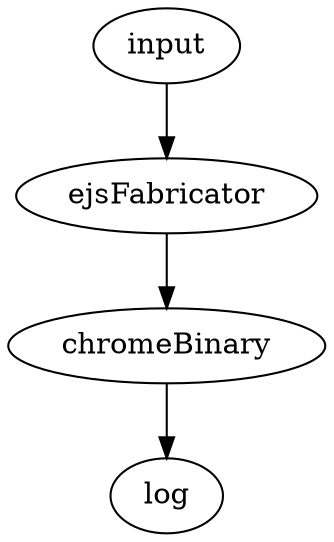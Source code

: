 digraph chromeBinaryTest {

  imports="['chromium-phases']"

  input [data="./example.ejs"]

  input -> ejsFabricator -> chromeBinary -> log;

}
